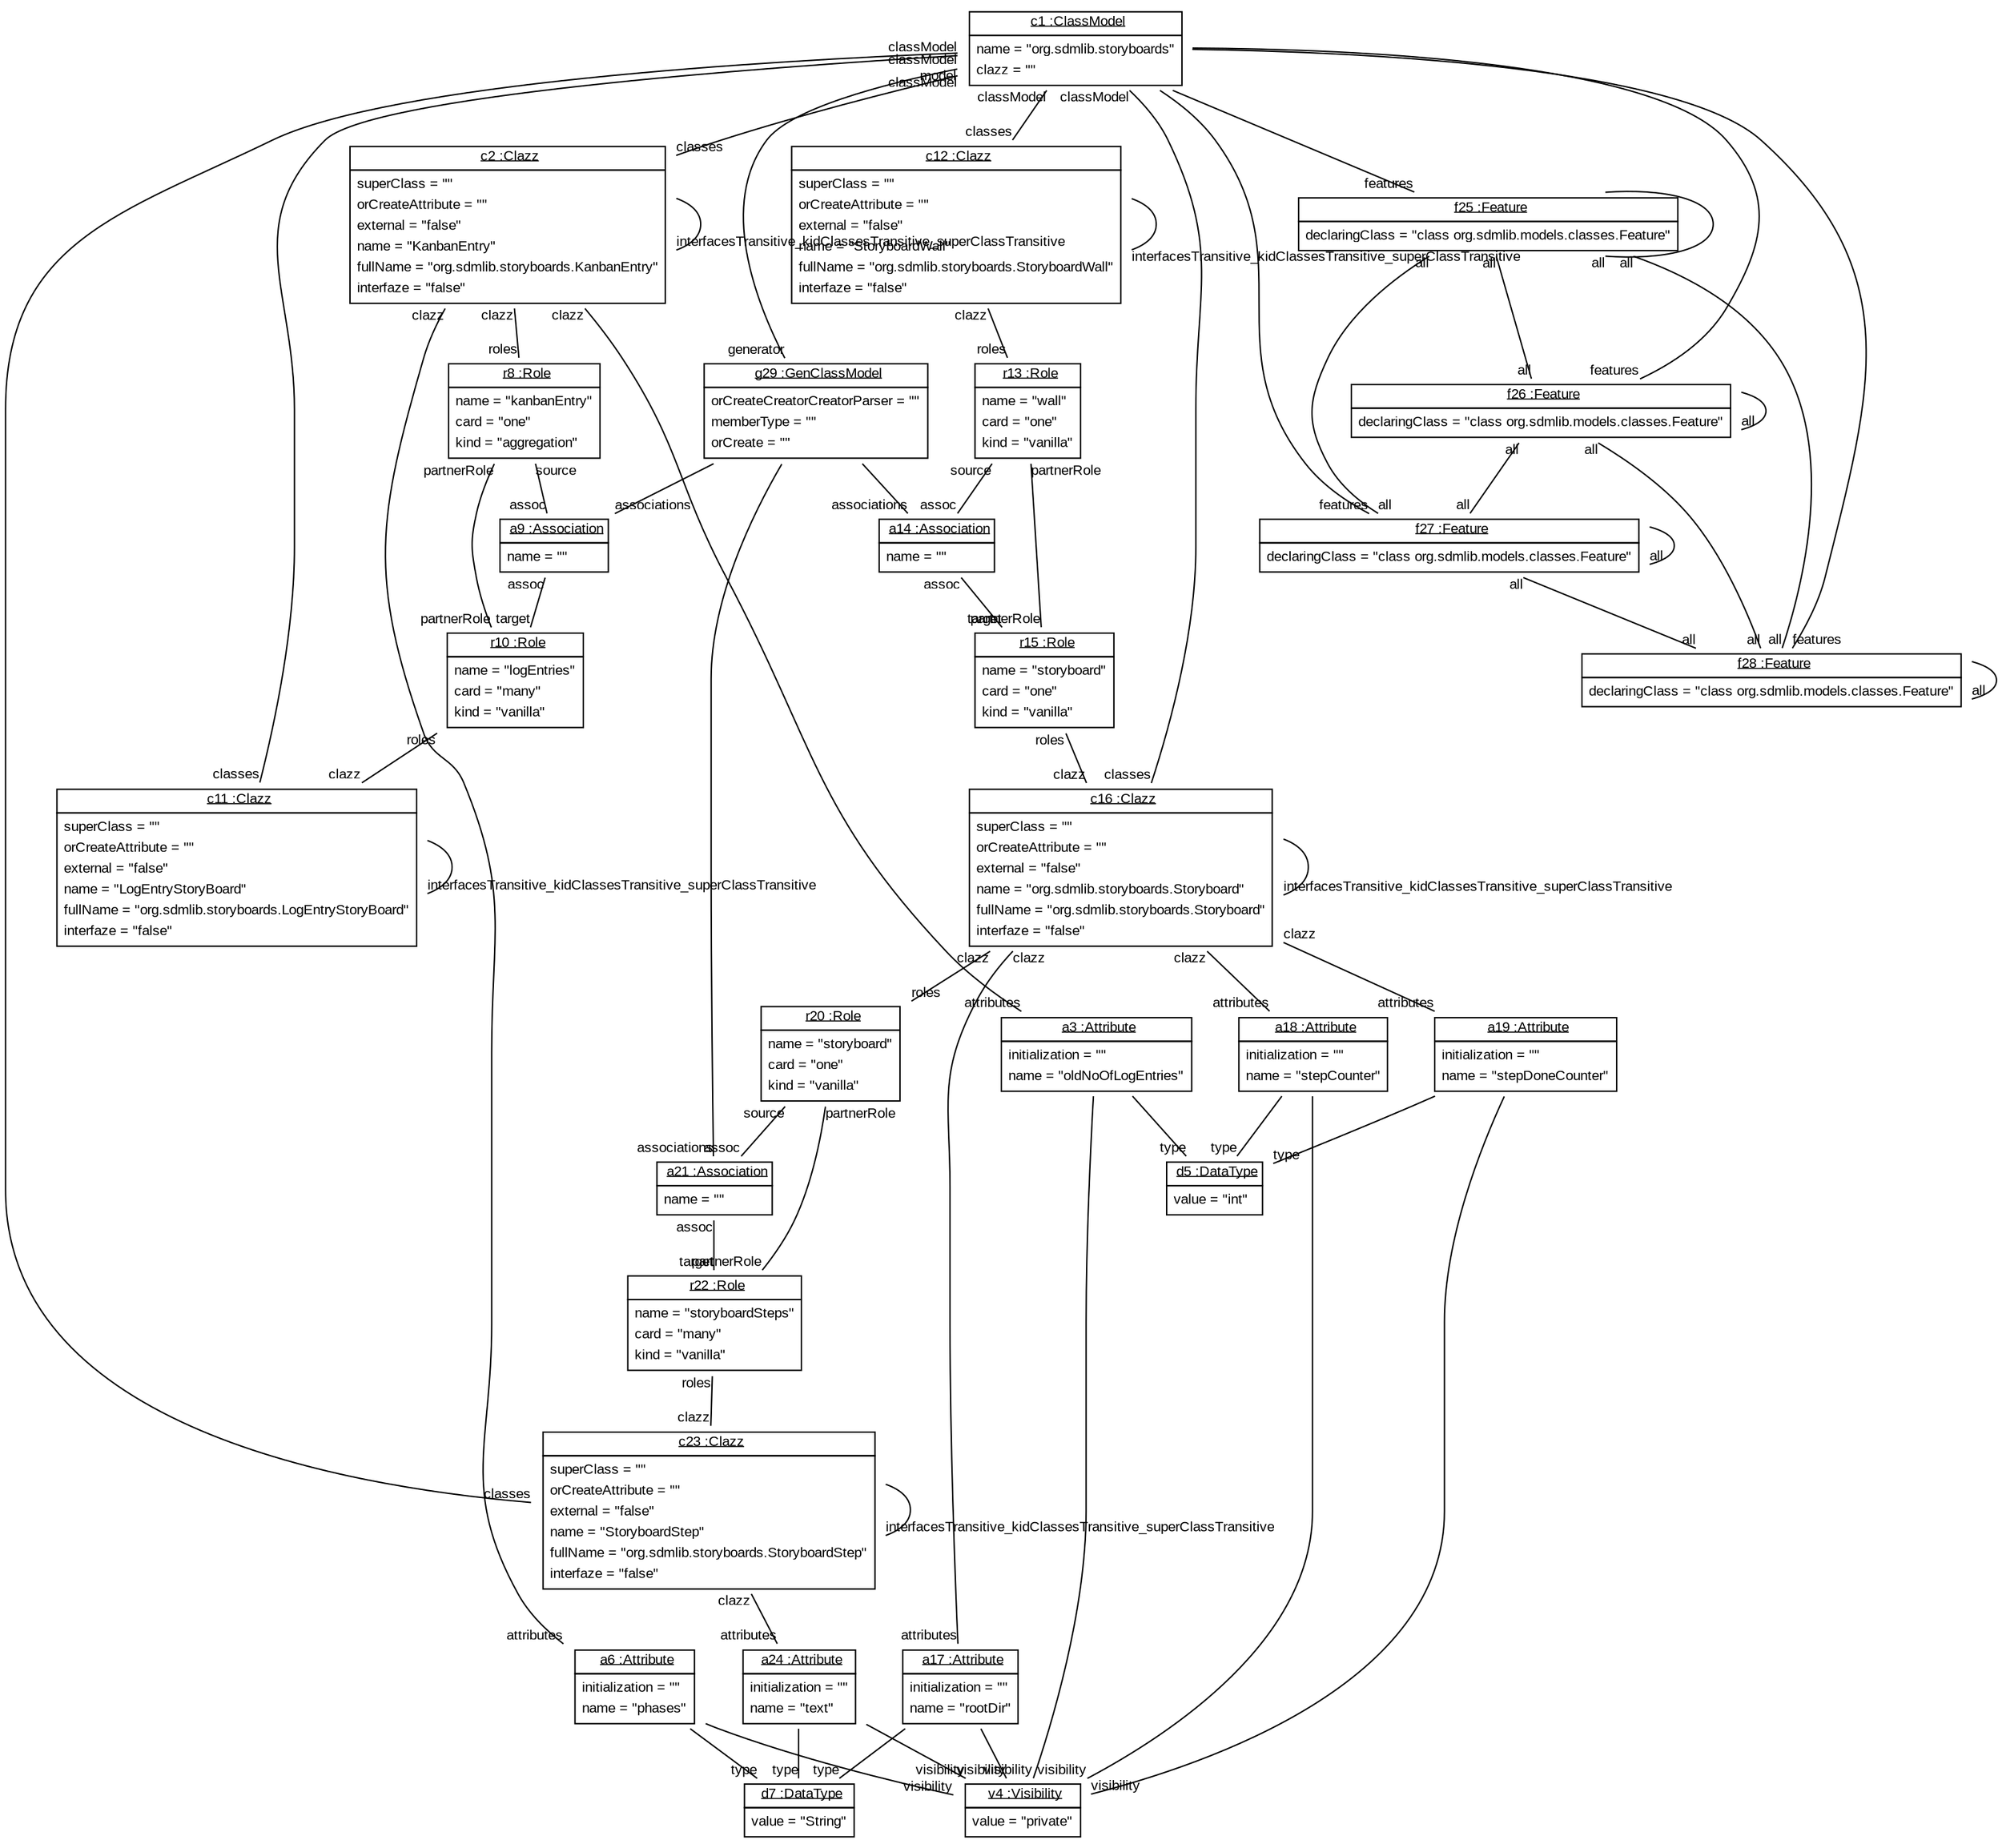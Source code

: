 graph ObjectDiagram {
   node [shape = none, fontsize = 10, fontname = "Arial"];
   edge [fontsize = 10, fontname = "Arial"];
   compound=true;

c1 [label=<<table border='0' cellborder='1' cellspacing='0'> <tr> <td href="../../SDMLib/src/org/sdmlib/models/classes/ClassModel.java"> <u>c1 :ClassModel</u></td></tr><tr><td><table border='0' cellborder='0' cellspacing='0'><tr><td align='left'>name = "org.sdmlib.storyboards"</td></tr><tr><td align='left'>clazz = ""</td></tr></table></td></tr></table>>];
c2 [label=<<table border='0' cellborder='1' cellspacing='0'> <tr> <td href="../../SDMLib/src/org/sdmlib/models/classes/Clazz.java"> <u>c2 :Clazz</u></td></tr><tr><td><table border='0' cellborder='0' cellspacing='0'><tr><td align='left'>superClass = ""</td></tr><tr><td align='left'>orCreateAttribute = ""</td></tr><tr><td align='left'>external = "false"</td></tr><tr><td align='left'>name = "KanbanEntry"</td></tr><tr><td align='left'>fullName = "org.sdmlib.storyboards.KanbanEntry"</td></tr><tr><td align='left'>interfaze = "false"</td></tr></table></td></tr></table>>];
a3 [label=<<table border='0' cellborder='1' cellspacing='0'> <tr> <td href="../../SDMLib/src/org/sdmlib/models/classes/Attribute.java"> <u>a3 :Attribute</u></td></tr><tr><td><table border='0' cellborder='0' cellspacing='0'><tr><td align='left'>initialization = ""</td></tr><tr><td align='left'>name = "oldNoOfLogEntries"</td></tr></table></td></tr></table>>];
v4 [label=<<table border='0' cellborder='1' cellspacing='0'> <tr> <td href="../../SDMLib/src/org/sdmlib/models/classes/Visibility.java"> <u>v4 :Visibility</u></td></tr><tr><td><table border='0' cellborder='0' cellspacing='0'><tr><td align='left'>value = "private"</td></tr></table></td></tr></table>>];
d5 [label=<<table border='0' cellborder='1' cellspacing='0'> <tr> <td href="../../SDMLib/src/org/sdmlib/models/classes/DataType.java"> <u>d5 :DataType</u></td></tr><tr><td><table border='0' cellborder='0' cellspacing='0'><tr><td align='left'>value = "int"</td></tr></table></td></tr></table>>];
a6 [label=<<table border='0' cellborder='1' cellspacing='0'> <tr> <td href="../../SDMLib/src/org/sdmlib/models/classes/Attribute.java"> <u>a6 :Attribute</u></td></tr><tr><td><table border='0' cellborder='0' cellspacing='0'><tr><td align='left'>initialization = ""</td></tr><tr><td align='left'>name = "phases"</td></tr></table></td></tr></table>>];
d7 [label=<<table border='0' cellborder='1' cellspacing='0'> <tr> <td href="../../SDMLib/src/org/sdmlib/models/classes/DataType.java"> <u>d7 :DataType</u></td></tr><tr><td><table border='0' cellborder='0' cellspacing='0'><tr><td align='left'>value = "String"</td></tr></table></td></tr></table>>];
r8 [label=<<table border='0' cellborder='1' cellspacing='0'> <tr> <td href="../../SDMLib/src/org/sdmlib/models/classes/Role.java"> <u>r8 :Role</u></td></tr><tr><td><table border='0' cellborder='0' cellspacing='0'><tr><td align='left'>name = "kanbanEntry"</td></tr><tr><td align='left'>card = "one"</td></tr><tr><td align='left'>kind = "aggregation"</td></tr></table></td></tr></table>>];
a9 [label=<<table border='0' cellborder='1' cellspacing='0'> <tr> <td href="../../SDMLib/src/org/sdmlib/models/classes/Association.java"> <u>a9 :Association</u></td></tr><tr><td><table border='0' cellborder='0' cellspacing='0'><tr><td align='left'>name = ""</td></tr></table></td></tr></table>>];
r10 [label=<<table border='0' cellborder='1' cellspacing='0'> <tr> <td href="../../SDMLib/src/org/sdmlib/models/classes/Role.java"> <u>r10 :Role</u></td></tr><tr><td><table border='0' cellborder='0' cellspacing='0'><tr><td align='left'>name = "logEntries"</td></tr><tr><td align='left'>card = "many"</td></tr><tr><td align='left'>kind = "vanilla"</td></tr></table></td></tr></table>>];
c11 [label=<<table border='0' cellborder='1' cellspacing='0'> <tr> <td href="../../SDMLib/src/org/sdmlib/models/classes/Clazz.java"> <u>c11 :Clazz</u></td></tr><tr><td><table border='0' cellborder='0' cellspacing='0'><tr><td align='left'>superClass = ""</td></tr><tr><td align='left'>orCreateAttribute = ""</td></tr><tr><td align='left'>external = "false"</td></tr><tr><td align='left'>name = "LogEntryStoryBoard"</td></tr><tr><td align='left'>fullName = "org.sdmlib.storyboards.LogEntryStoryBoard"</td></tr><tr><td align='left'>interfaze = "false"</td></tr></table></td></tr></table>>];
c12 [label=<<table border='0' cellborder='1' cellspacing='0'> <tr> <td href="../../SDMLib/src/org/sdmlib/models/classes/Clazz.java"> <u>c12 :Clazz</u></td></tr><tr><td><table border='0' cellborder='0' cellspacing='0'><tr><td align='left'>superClass = ""</td></tr><tr><td align='left'>orCreateAttribute = ""</td></tr><tr><td align='left'>external = "false"</td></tr><tr><td align='left'>name = "StoryboardWall"</td></tr><tr><td align='left'>fullName = "org.sdmlib.storyboards.StoryboardWall"</td></tr><tr><td align='left'>interfaze = "false"</td></tr></table></td></tr></table>>];
r13 [label=<<table border='0' cellborder='1' cellspacing='0'> <tr> <td href="../../SDMLib/src/org/sdmlib/models/classes/Role.java"> <u>r13 :Role</u></td></tr><tr><td><table border='0' cellborder='0' cellspacing='0'><tr><td align='left'>name = "wall"</td></tr><tr><td align='left'>card = "one"</td></tr><tr><td align='left'>kind = "vanilla"</td></tr></table></td></tr></table>>];
a14 [label=<<table border='0' cellborder='1' cellspacing='0'> <tr> <td href="../../SDMLib/src/org/sdmlib/models/classes/Association.java"> <u>a14 :Association</u></td></tr><tr><td><table border='0' cellborder='0' cellspacing='0'><tr><td align='left'>name = ""</td></tr></table></td></tr></table>>];
r15 [label=<<table border='0' cellborder='1' cellspacing='0'> <tr> <td href="../../SDMLib/src/org/sdmlib/models/classes/Role.java"> <u>r15 :Role</u></td></tr><tr><td><table border='0' cellborder='0' cellspacing='0'><tr><td align='left'>name = "storyboard"</td></tr><tr><td align='left'>card = "one"</td></tr><tr><td align='left'>kind = "vanilla"</td></tr></table></td></tr></table>>];
c16 [label=<<table border='0' cellborder='1' cellspacing='0'> <tr> <td href="../../SDMLib/src/org/sdmlib/models/classes/Clazz.java"> <u>c16 :Clazz</u></td></tr><tr><td><table border='0' cellborder='0' cellspacing='0'><tr><td align='left'>superClass = ""</td></tr><tr><td align='left'>orCreateAttribute = ""</td></tr><tr><td align='left'>external = "false"</td></tr><tr><td align='left'>name = "org.sdmlib.storyboards.Storyboard"</td></tr><tr><td align='left'>fullName = "org.sdmlib.storyboards.Storyboard"</td></tr><tr><td align='left'>interfaze = "false"</td></tr></table></td></tr></table>>];
a17 [label=<<table border='0' cellborder='1' cellspacing='0'> <tr> <td href="../../SDMLib/src/org/sdmlib/models/classes/Attribute.java"> <u>a17 :Attribute</u></td></tr><tr><td><table border='0' cellborder='0' cellspacing='0'><tr><td align='left'>initialization = ""</td></tr><tr><td align='left'>name = "rootDir"</td></tr></table></td></tr></table>>];
a18 [label=<<table border='0' cellborder='1' cellspacing='0'> <tr> <td href="../../SDMLib/src/org/sdmlib/models/classes/Attribute.java"> <u>a18 :Attribute</u></td></tr><tr><td><table border='0' cellborder='0' cellspacing='0'><tr><td align='left'>initialization = ""</td></tr><tr><td align='left'>name = "stepCounter"</td></tr></table></td></tr></table>>];
a19 [label=<<table border='0' cellborder='1' cellspacing='0'> <tr> <td href="../../SDMLib/src/org/sdmlib/models/classes/Attribute.java"> <u>a19 :Attribute</u></td></tr><tr><td><table border='0' cellborder='0' cellspacing='0'><tr><td align='left'>initialization = ""</td></tr><tr><td align='left'>name = "stepDoneCounter"</td></tr></table></td></tr></table>>];
r20 [label=<<table border='0' cellborder='1' cellspacing='0'> <tr> <td href="../../SDMLib/src/org/sdmlib/models/classes/Role.java"> <u>r20 :Role</u></td></tr><tr><td><table border='0' cellborder='0' cellspacing='0'><tr><td align='left'>name = "storyboard"</td></tr><tr><td align='left'>card = "one"</td></tr><tr><td align='left'>kind = "vanilla"</td></tr></table></td></tr></table>>];
a21 [label=<<table border='0' cellborder='1' cellspacing='0'> <tr> <td href="../../SDMLib/src/org/sdmlib/models/classes/Association.java"> <u>a21 :Association</u></td></tr><tr><td><table border='0' cellborder='0' cellspacing='0'><tr><td align='left'>name = ""</td></tr></table></td></tr></table>>];
r22 [label=<<table border='0' cellborder='1' cellspacing='0'> <tr> <td href="../../SDMLib/src/org/sdmlib/models/classes/Role.java"> <u>r22 :Role</u></td></tr><tr><td><table border='0' cellborder='0' cellspacing='0'><tr><td align='left'>name = "storyboardSteps"</td></tr><tr><td align='left'>card = "many"</td></tr><tr><td align='left'>kind = "vanilla"</td></tr></table></td></tr></table>>];
c23 [label=<<table border='0' cellborder='1' cellspacing='0'> <tr> <td href="../../SDMLib/src/org/sdmlib/models/classes/Clazz.java"> <u>c23 :Clazz</u></td></tr><tr><td><table border='0' cellborder='0' cellspacing='0'><tr><td align='left'>superClass = ""</td></tr><tr><td align='left'>orCreateAttribute = ""</td></tr><tr><td align='left'>external = "false"</td></tr><tr><td align='left'>name = "StoryboardStep"</td></tr><tr><td align='left'>fullName = "org.sdmlib.storyboards.StoryboardStep"</td></tr><tr><td align='left'>interfaze = "false"</td></tr></table></td></tr></table>>];
a24 [label=<<table border='0' cellborder='1' cellspacing='0'> <tr> <td href="../../SDMLib/src/org/sdmlib/models/classes/Attribute.java"> <u>a24 :Attribute</u></td></tr><tr><td><table border='0' cellborder='0' cellspacing='0'><tr><td align='left'>initialization = ""</td></tr><tr><td align='left'>name = "text"</td></tr></table></td></tr></table>>];
f25 [label=<<table border='0' cellborder='1' cellspacing='0'> <tr> <td href="../../SDMLib/src/org/sdmlib/models/classes/Feature.java"> <u>f25 :Feature</u></td></tr><tr><td><table border='0' cellborder='0' cellspacing='0'><tr><td align='left'>declaringClass = "class org.sdmlib.models.classes.Feature"</td></tr></table></td></tr></table>>];
f26 [label=<<table border='0' cellborder='1' cellspacing='0'> <tr> <td href="../../SDMLib/src/org/sdmlib/models/classes/Feature.java"> <u>f26 :Feature</u></td></tr><tr><td><table border='0' cellborder='0' cellspacing='0'><tr><td align='left'>declaringClass = "class org.sdmlib.models.classes.Feature"</td></tr></table></td></tr></table>>];
f27 [label=<<table border='0' cellborder='1' cellspacing='0'> <tr> <td href="../../SDMLib/src/org/sdmlib/models/classes/Feature.java"> <u>f27 :Feature</u></td></tr><tr><td><table border='0' cellborder='0' cellspacing='0'><tr><td align='left'>declaringClass = "class org.sdmlib.models.classes.Feature"</td></tr></table></td></tr></table>>];
f28 [label=<<table border='0' cellborder='1' cellspacing='0'> <tr> <td href="../../SDMLib/src/org/sdmlib/models/classes/Feature.java"> <u>f28 :Feature</u></td></tr><tr><td><table border='0' cellborder='0' cellspacing='0'><tr><td align='left'>declaringClass = "class org.sdmlib.models.classes.Feature"</td></tr></table></td></tr></table>>];
g29 [label=<<table border='0' cellborder='1' cellspacing='0'> <tr> <td href="../../SDMLib/src/org/sdmlib/models/classes/logic/GenClassModel.java"> <u>g29 :GenClassModel</u></td></tr><tr><td><table border='0' cellborder='0' cellspacing='0'><tr><td align='left'>orCreateCreatorCreatorParser = ""</td></tr><tr><td align='left'>memberType = ""</td></tr><tr><td align='left'>orCreate = ""</td></tr></table></td></tr></table>>];

c1 -- c2 [headlabel = "classes" taillabel = "classModel"];
c1 -- c11 [headlabel = "classes" taillabel = "classModel"];
c1 -- c12 [headlabel = "classes" taillabel = "classModel"];
c1 -- c16 [headlabel = "classes" taillabel = "classModel"];
c1 -- c23 [headlabel = "classes" taillabel = "classModel"];
c1 -- f25 [headlabel = "features" taillabel = ""];
c1 -- f26 [headlabel = "features" taillabel = ""];
c1 -- f27 [headlabel = "features" taillabel = ""];
c1 -- f28 [headlabel = "features" taillabel = ""];
c1 -- g29 [headlabel = "generator" taillabel = "model"];
c2 -- c2 [headlabel = "interfacesTransitive_kidClassesTransitive_superClassTransitive" taillabel = ""];
c2 -- r8 [headlabel = "roles" taillabel = "clazz"];
c2 -- a3 [headlabel = "attributes" taillabel = "clazz"];
c2 -- a6 [headlabel = "attributes" taillabel = "clazz"];
a3 -- v4 [headlabel = "visibility" taillabel = ""];
a3 -- d5 [headlabel = "type" taillabel = ""];
a6 -- v4 [headlabel = "visibility" taillabel = ""];
a6 -- d7 [headlabel = "type" taillabel = ""];
r8 -- a9 [headlabel = "assoc" taillabel = "source"];
r8 -- r10 [headlabel = "partnerRole" taillabel = "partnerRole"];
a9 -- r10 [headlabel = "target" taillabel = "assoc"];
r10 -- c11 [headlabel = "clazz" taillabel = "roles"];
c11 -- c11 [headlabel = "interfacesTransitive_kidClassesTransitive_superClassTransitive" taillabel = ""];
c12 -- c12 [headlabel = "interfacesTransitive_kidClassesTransitive_superClassTransitive" taillabel = ""];
c12 -- r13 [headlabel = "roles" taillabel = "clazz"];
r13 -- a14 [headlabel = "assoc" taillabel = "source"];
r13 -- r15 [headlabel = "partnerRole" taillabel = "partnerRole"];
a14 -- r15 [headlabel = "target" taillabel = "assoc"];
r15 -- c16 [headlabel = "clazz" taillabel = "roles"];
c16 -- c16 [headlabel = "interfacesTransitive_kidClassesTransitive_superClassTransitive" taillabel = ""];
c16 -- r20 [headlabel = "roles" taillabel = "clazz"];
c16 -- a17 [headlabel = "attributes" taillabel = "clazz"];
c16 -- a18 [headlabel = "attributes" taillabel = "clazz"];
c16 -- a19 [headlabel = "attributes" taillabel = "clazz"];
a17 -- v4 [headlabel = "visibility" taillabel = ""];
a17 -- d7 [headlabel = "type" taillabel = ""];
a18 -- v4 [headlabel = "visibility" taillabel = ""];
a18 -- d5 [headlabel = "type" taillabel = ""];
a19 -- v4 [headlabel = "visibility" taillabel = ""];
a19 -- d5 [headlabel = "type" taillabel = ""];
r20 -- a21 [headlabel = "assoc" taillabel = "source"];
r20 -- r22 [headlabel = "partnerRole" taillabel = "partnerRole"];
a21 -- r22 [headlabel = "target" taillabel = "assoc"];
r22 -- c23 [headlabel = "clazz" taillabel = "roles"];
c23 -- c23 [headlabel = "interfacesTransitive_kidClassesTransitive_superClassTransitive" taillabel = ""];
c23 -- a24 [headlabel = "attributes" taillabel = "clazz"];
a24 -- v4 [headlabel = "visibility" taillabel = ""];
a24 -- d7 [headlabel = "type" taillabel = ""];
f25 -- f25 [headlabel = "all" taillabel = ""];
f25 -- f26 [headlabel = "all" taillabel = "all"];
f25 -- f27 [headlabel = "all" taillabel = "all"];
f25 -- f28 [headlabel = "all" taillabel = "all"];
f26 -- f26 [headlabel = "all" taillabel = ""];
f26 -- f27 [headlabel = "all" taillabel = "all"];
f26 -- f28 [headlabel = "all" taillabel = "all"];
f27 -- f27 [headlabel = "all" taillabel = ""];
f27 -- f28 [headlabel = "all" taillabel = "all"];
f28 -- f28 [headlabel = "all" taillabel = ""];
g29 -- a9 [headlabel = "associations" taillabel = ""];
g29 -- a14 [headlabel = "associations" taillabel = ""];
g29 -- a21 [headlabel = "associations" taillabel = ""];
}
